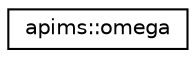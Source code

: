 digraph G
{
  edge [fontname="Helvetica",fontsize="10",labelfontname="Helvetica",labelfontsize="10"];
  node [fontname="Helvetica",fontsize="10",shape=record];
  rankdir=LR;
  Node1 [label="apims::omega",height=0.2,width=0.4,color="black", fillcolor="white", style="filled",URL="$structapims_1_1omega.html"];
}

